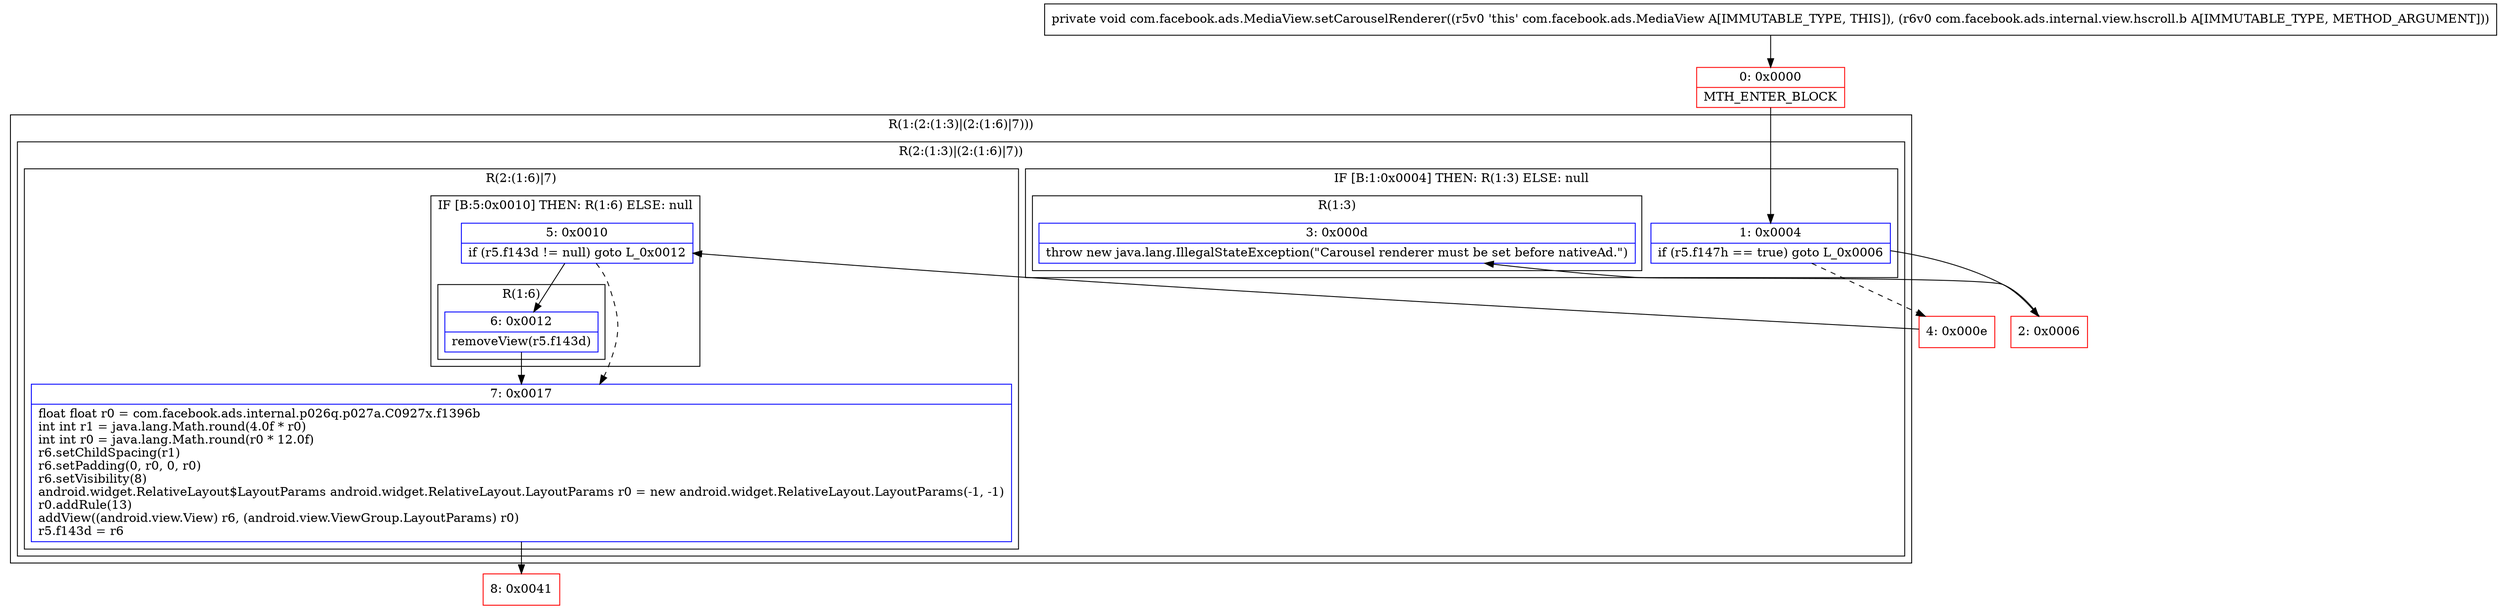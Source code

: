 digraph "CFG forcom.facebook.ads.MediaView.setCarouselRenderer(Lcom\/facebook\/ads\/internal\/view\/hscroll\/b;)V" {
subgraph cluster_Region_1047021640 {
label = "R(1:(2:(1:3)|(2:(1:6)|7)))";
node [shape=record,color=blue];
subgraph cluster_Region_995134669 {
label = "R(2:(1:3)|(2:(1:6)|7))";
node [shape=record,color=blue];
subgraph cluster_IfRegion_556438966 {
label = "IF [B:1:0x0004] THEN: R(1:3) ELSE: null";
node [shape=record,color=blue];
Node_1 [shape=record,label="{1\:\ 0x0004|if (r5.f147h == true) goto L_0x0006\l}"];
subgraph cluster_Region_1785909215 {
label = "R(1:3)";
node [shape=record,color=blue];
Node_3 [shape=record,label="{3\:\ 0x000d|throw new java.lang.IllegalStateException(\"Carousel renderer must be set before nativeAd.\")\l}"];
}
}
subgraph cluster_Region_534412743 {
label = "R(2:(1:6)|7)";
node [shape=record,color=blue];
subgraph cluster_IfRegion_379908305 {
label = "IF [B:5:0x0010] THEN: R(1:6) ELSE: null";
node [shape=record,color=blue];
Node_5 [shape=record,label="{5\:\ 0x0010|if (r5.f143d != null) goto L_0x0012\l}"];
subgraph cluster_Region_699211820 {
label = "R(1:6)";
node [shape=record,color=blue];
Node_6 [shape=record,label="{6\:\ 0x0012|removeView(r5.f143d)\l}"];
}
}
Node_7 [shape=record,label="{7\:\ 0x0017|float float r0 = com.facebook.ads.internal.p026q.p027a.C0927x.f1396b\lint int r1 = java.lang.Math.round(4.0f * r0)\lint int r0 = java.lang.Math.round(r0 * 12.0f)\lr6.setChildSpacing(r1)\lr6.setPadding(0, r0, 0, r0)\lr6.setVisibility(8)\landroid.widget.RelativeLayout$LayoutParams android.widget.RelativeLayout.LayoutParams r0 = new android.widget.RelativeLayout.LayoutParams(\-1, \-1)\lr0.addRule(13)\laddView((android.view.View) r6, (android.view.ViewGroup.LayoutParams) r0)\lr5.f143d = r6\l}"];
}
}
}
Node_0 [shape=record,color=red,label="{0\:\ 0x0000|MTH_ENTER_BLOCK\l}"];
Node_2 [shape=record,color=red,label="{2\:\ 0x0006}"];
Node_4 [shape=record,color=red,label="{4\:\ 0x000e}"];
Node_8 [shape=record,color=red,label="{8\:\ 0x0041}"];
MethodNode[shape=record,label="{private void com.facebook.ads.MediaView.setCarouselRenderer((r5v0 'this' com.facebook.ads.MediaView A[IMMUTABLE_TYPE, THIS]), (r6v0 com.facebook.ads.internal.view.hscroll.b A[IMMUTABLE_TYPE, METHOD_ARGUMENT])) }"];
MethodNode -> Node_0;
Node_1 -> Node_2;
Node_1 -> Node_4[style=dashed];
Node_5 -> Node_6;
Node_5 -> Node_7[style=dashed];
Node_6 -> Node_7;
Node_7 -> Node_8;
Node_0 -> Node_1;
Node_2 -> Node_3;
Node_4 -> Node_5;
}

